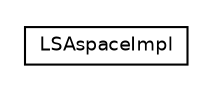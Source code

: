 #!/usr/local/bin/dot
#
# Class diagram 
# Generated by UmlGraph version 4.4 (http://www.spinellis.gr/sw/umlgraph)
#

digraph G {
	edge [fontname="Helvetica",fontsize=10,labelfontname="Helvetica",labelfontsize=10];
	node [fontname="Helvetica",fontsize=10,shape=plaintext];
	// it.apice.sapere.space.impl.LSAspaceImpl
	c11025 [label=<<table border="0" cellborder="1" cellspacing="0" cellpadding="2" port="p" href="./LSAspaceImpl.html">
		<tr><td><table border="0" cellspacing="0" cellpadding="1">
			<tr><td> LSAspaceImpl </td></tr>
		</table></td></tr>
		</table>>, fontname="Helvetica", fontcolor="black", fontsize=9.0];
}

